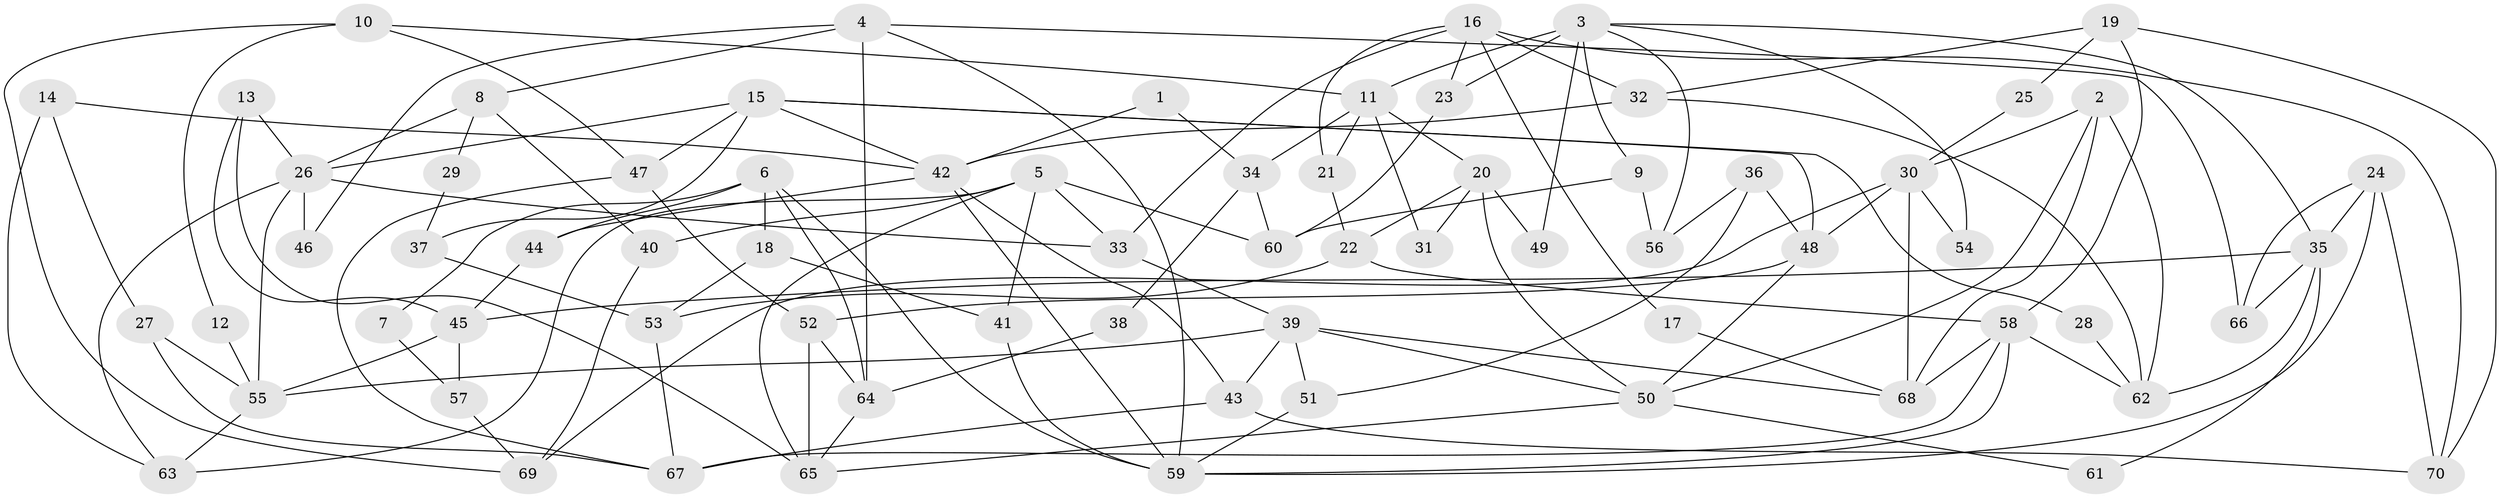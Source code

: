 // coarse degree distribution, {12: 0.02857142857142857, 9: 0.05714285714285714, 8: 0.08571428571428572, 6: 0.02857142857142857, 2: 0.2571428571428571, 4: 0.2, 7: 0.02857142857142857, 11: 0.02857142857142857, 5: 0.08571428571428572, 3: 0.17142857142857143, 13: 0.02857142857142857}
// Generated by graph-tools (version 1.1) at 2025/51/03/04/25 22:51:02]
// undirected, 70 vertices, 140 edges
graph export_dot {
  node [color=gray90,style=filled];
  1;
  2;
  3;
  4;
  5;
  6;
  7;
  8;
  9;
  10;
  11;
  12;
  13;
  14;
  15;
  16;
  17;
  18;
  19;
  20;
  21;
  22;
  23;
  24;
  25;
  26;
  27;
  28;
  29;
  30;
  31;
  32;
  33;
  34;
  35;
  36;
  37;
  38;
  39;
  40;
  41;
  42;
  43;
  44;
  45;
  46;
  47;
  48;
  49;
  50;
  51;
  52;
  53;
  54;
  55;
  56;
  57;
  58;
  59;
  60;
  61;
  62;
  63;
  64;
  65;
  66;
  67;
  68;
  69;
  70;
  1 -- 42;
  1 -- 34;
  2 -- 68;
  2 -- 62;
  2 -- 30;
  2 -- 50;
  3 -- 11;
  3 -- 35;
  3 -- 9;
  3 -- 23;
  3 -- 49;
  3 -- 54;
  3 -- 56;
  4 -- 66;
  4 -- 59;
  4 -- 8;
  4 -- 46;
  4 -- 64;
  5 -- 65;
  5 -- 33;
  5 -- 40;
  5 -- 41;
  5 -- 60;
  5 -- 63;
  6 -- 44;
  6 -- 64;
  6 -- 7;
  6 -- 18;
  6 -- 59;
  7 -- 57;
  8 -- 26;
  8 -- 29;
  8 -- 40;
  9 -- 60;
  9 -- 56;
  10 -- 47;
  10 -- 69;
  10 -- 11;
  10 -- 12;
  11 -- 20;
  11 -- 21;
  11 -- 31;
  11 -- 34;
  12 -- 55;
  13 -- 26;
  13 -- 65;
  13 -- 45;
  14 -- 27;
  14 -- 42;
  14 -- 63;
  15 -- 26;
  15 -- 48;
  15 -- 28;
  15 -- 37;
  15 -- 42;
  15 -- 47;
  16 -- 21;
  16 -- 70;
  16 -- 17;
  16 -- 23;
  16 -- 32;
  16 -- 33;
  17 -- 68;
  18 -- 41;
  18 -- 53;
  19 -- 70;
  19 -- 58;
  19 -- 25;
  19 -- 32;
  20 -- 22;
  20 -- 50;
  20 -- 31;
  20 -- 49;
  21 -- 22;
  22 -- 58;
  22 -- 53;
  23 -- 60;
  24 -- 35;
  24 -- 59;
  24 -- 66;
  24 -- 70;
  25 -- 30;
  26 -- 63;
  26 -- 33;
  26 -- 46;
  26 -- 55;
  27 -- 55;
  27 -- 67;
  28 -- 62;
  29 -- 37;
  30 -- 48;
  30 -- 54;
  30 -- 68;
  30 -- 69;
  32 -- 42;
  32 -- 62;
  33 -- 39;
  34 -- 60;
  34 -- 38;
  35 -- 45;
  35 -- 62;
  35 -- 61;
  35 -- 66;
  36 -- 56;
  36 -- 51;
  36 -- 48;
  37 -- 53;
  38 -- 64;
  39 -- 50;
  39 -- 55;
  39 -- 43;
  39 -- 51;
  39 -- 68;
  40 -- 69;
  41 -- 59;
  42 -- 43;
  42 -- 44;
  42 -- 59;
  43 -- 67;
  43 -- 70;
  44 -- 45;
  45 -- 55;
  45 -- 57;
  47 -- 67;
  47 -- 52;
  48 -- 52;
  48 -- 50;
  50 -- 61;
  50 -- 65;
  51 -- 59;
  52 -- 64;
  52 -- 65;
  53 -- 67;
  55 -- 63;
  57 -- 69;
  58 -- 68;
  58 -- 59;
  58 -- 62;
  58 -- 67;
  64 -- 65;
}
